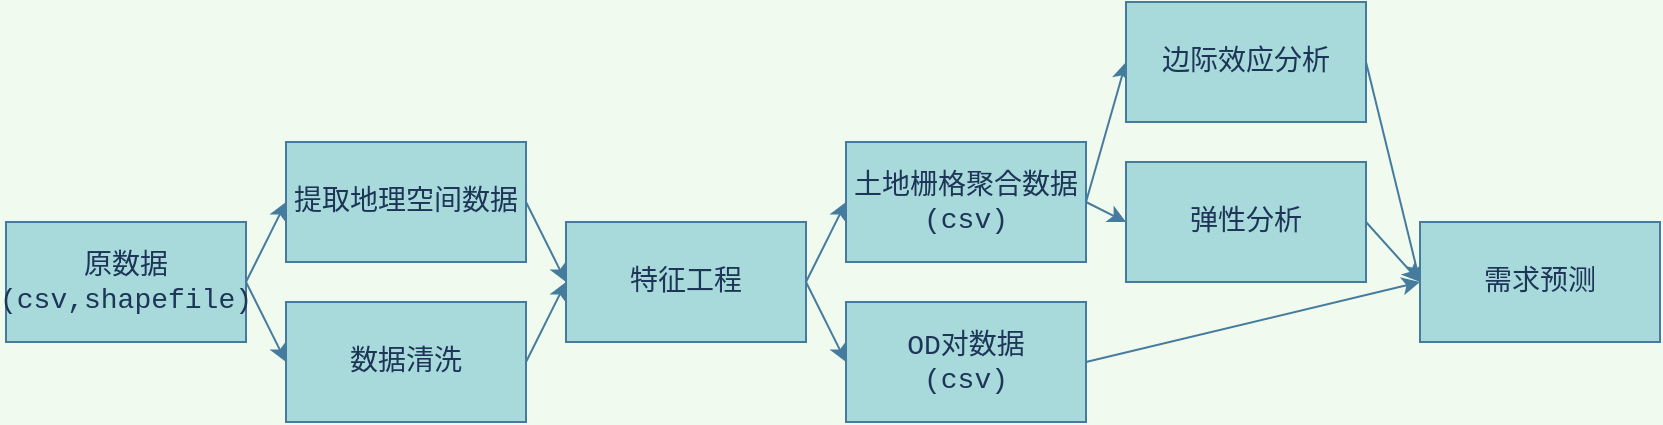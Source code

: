 <mxfile version="14.6.13" type="device"><diagram id="C5RBs43oDa-KdzZeNtuy" name="Page-1"><mxGraphModel dx="1731" dy="578" grid="1" gridSize="10" guides="1" tooltips="1" connect="1" arrows="1" fold="1" page="1" pageScale="1" pageWidth="827" pageHeight="1169" background="#F1FAEE" math="0" shadow="0"><root><mxCell id="WIyWlLk6GJQsqaUBKTNV-0"/><mxCell id="WIyWlLk6GJQsqaUBKTNV-1" parent="WIyWlLk6GJQsqaUBKTNV-0"/><mxCell id="nyndHo51z_mfTKXDDSXC-48" style="edgeStyle=none;orthogonalLoop=1;jettySize=auto;html=1;exitX=1;exitY=0.5;exitDx=0;exitDy=0;entryX=0;entryY=0.5;entryDx=0;entryDy=0;fontSize=14;fillColor=#A8DADC;strokeColor=#457B9D;strokeWidth=1;shadow=0;fontFamily=Courier New;metaEdit=0;backgroundOutline=0;fixDash=0;comic=0;fontColor=#1D3557;labelBackgroundColor=#F1FAEE;" edge="1" parent="WIyWlLk6GJQsqaUBKTNV-1" source="nyndHo51z_mfTKXDDSXC-0" target="nyndHo51z_mfTKXDDSXC-3"><mxGeometry relative="1" as="geometry"/></mxCell><mxCell id="nyndHo51z_mfTKXDDSXC-0" value="提取地理空间数据" style="whiteSpace=wrap;html=1;fontSize=14;fillColor=#A8DADC;strokeColor=#457B9D;strokeWidth=1;shadow=0;fontFamily=Courier New;metaEdit=0;backgroundOutline=0;fixDash=0;comic=0;fontColor=#1D3557;" vertex="1" parent="WIyWlLk6GJQsqaUBKTNV-1"><mxGeometry x="140" y="80" width="120" height="60" as="geometry"/></mxCell><mxCell id="nyndHo51z_mfTKXDDSXC-49" style="edgeStyle=none;orthogonalLoop=1;jettySize=auto;html=1;exitX=1;exitY=0.5;exitDx=0;exitDy=0;entryX=0;entryY=0.5;entryDx=0;entryDy=0;fontSize=14;fillColor=#A8DADC;strokeColor=#457B9D;strokeWidth=1;shadow=0;fontFamily=Courier New;metaEdit=0;backgroundOutline=0;fixDash=0;comic=0;fontColor=#1D3557;labelBackgroundColor=#F1FAEE;" edge="1" parent="WIyWlLk6GJQsqaUBKTNV-1" source="nyndHo51z_mfTKXDDSXC-1" target="nyndHo51z_mfTKXDDSXC-3"><mxGeometry relative="1" as="geometry"/></mxCell><mxCell id="nyndHo51z_mfTKXDDSXC-1" value="数据清洗" style="whiteSpace=wrap;html=1;fontSize=14;fillColor=#A8DADC;strokeColor=#457B9D;strokeWidth=1;shadow=0;fontFamily=Courier New;metaEdit=0;backgroundOutline=0;fixDash=0;comic=0;fontColor=#1D3557;" vertex="1" parent="WIyWlLk6GJQsqaUBKTNV-1"><mxGeometry x="140" y="160" width="120" height="60" as="geometry"/></mxCell><mxCell id="nyndHo51z_mfTKXDDSXC-46" style="edgeStyle=none;orthogonalLoop=1;jettySize=auto;html=1;exitX=1;exitY=0.5;exitDx=0;exitDy=0;entryX=0;entryY=0.5;entryDx=0;entryDy=0;fontSize=14;fillColor=#A8DADC;strokeColor=#457B9D;strokeWidth=1;shadow=0;fontFamily=Courier New;metaEdit=0;backgroundOutline=0;fixDash=0;comic=0;fontColor=#1D3557;labelBackgroundColor=#F1FAEE;" edge="1" parent="WIyWlLk6GJQsqaUBKTNV-1" source="nyndHo51z_mfTKXDDSXC-3" target="nyndHo51z_mfTKXDDSXC-12"><mxGeometry relative="1" as="geometry"/></mxCell><mxCell id="nyndHo51z_mfTKXDDSXC-47" style="edgeStyle=none;orthogonalLoop=1;jettySize=auto;html=1;exitX=1;exitY=0.5;exitDx=0;exitDy=0;entryX=0;entryY=0.5;entryDx=0;entryDy=0;fontSize=14;fillColor=#A8DADC;strokeColor=#457B9D;strokeWidth=1;shadow=0;fontFamily=Courier New;metaEdit=0;backgroundOutline=0;fixDash=0;comic=0;fontColor=#1D3557;labelBackgroundColor=#F1FAEE;" edge="1" parent="WIyWlLk6GJQsqaUBKTNV-1" source="nyndHo51z_mfTKXDDSXC-3" target="nyndHo51z_mfTKXDDSXC-13"><mxGeometry relative="1" as="geometry"/></mxCell><mxCell id="nyndHo51z_mfTKXDDSXC-3" value="特征工程" style="whiteSpace=wrap;html=1;fontSize=14;fillColor=#A8DADC;strokeColor=#457B9D;strokeWidth=1;shadow=0;fontFamily=Courier New;metaEdit=0;backgroundOutline=0;fixDash=0;comic=0;fontColor=#1D3557;" vertex="1" parent="WIyWlLk6GJQsqaUBKTNV-1"><mxGeometry x="280" y="120" width="120" height="60" as="geometry"/></mxCell><mxCell id="nyndHo51z_mfTKXDDSXC-50" style="edgeStyle=none;orthogonalLoop=1;jettySize=auto;html=1;exitX=1;exitY=0.5;exitDx=0;exitDy=0;entryX=0;entryY=0.5;entryDx=0;entryDy=0;fontSize=14;fillColor=#A8DADC;strokeColor=#457B9D;strokeWidth=1;shadow=0;fontFamily=Courier New;metaEdit=0;backgroundOutline=0;fixDash=0;comic=0;fontColor=#1D3557;labelBackgroundColor=#F1FAEE;" edge="1" parent="WIyWlLk6GJQsqaUBKTNV-1" source="nyndHo51z_mfTKXDDSXC-11" target="nyndHo51z_mfTKXDDSXC-0"><mxGeometry relative="1" as="geometry"/></mxCell><mxCell id="nyndHo51z_mfTKXDDSXC-51" style="edgeStyle=none;orthogonalLoop=1;jettySize=auto;html=1;exitX=1;exitY=0.5;exitDx=0;exitDy=0;entryX=0;entryY=0.5;entryDx=0;entryDy=0;fontSize=14;fillColor=#A8DADC;strokeColor=#457B9D;strokeWidth=1;shadow=0;fontFamily=Courier New;metaEdit=0;backgroundOutline=0;fixDash=0;comic=0;fontColor=#1D3557;labelBackgroundColor=#F1FAEE;" edge="1" parent="WIyWlLk6GJQsqaUBKTNV-1" source="nyndHo51z_mfTKXDDSXC-11" target="nyndHo51z_mfTKXDDSXC-1"><mxGeometry relative="1" as="geometry"/></mxCell><mxCell id="nyndHo51z_mfTKXDDSXC-11" value="原数据&lt;br style=&quot;font-size: 14px;&quot;&gt;(csv,shapefile)" style="whiteSpace=wrap;html=1;fontSize=14;fillColor=#A8DADC;strokeColor=#457B9D;strokeWidth=1;shadow=0;fontFamily=Courier New;metaEdit=0;backgroundOutline=0;fixDash=0;comic=0;fontColor=#1D3557;" vertex="1" parent="WIyWlLk6GJQsqaUBKTNV-1"><mxGeometry y="120" width="120" height="60" as="geometry"/></mxCell><mxCell id="nyndHo51z_mfTKXDDSXC-44" style="edgeStyle=none;orthogonalLoop=1;jettySize=auto;html=1;exitX=1;exitY=0.5;exitDx=0;exitDy=0;entryX=0;entryY=0.5;entryDx=0;entryDy=0;fontSize=14;fillColor=#A8DADC;strokeColor=#457B9D;strokeWidth=1;shadow=0;fontFamily=Courier New;metaEdit=0;backgroundOutline=0;fixDash=0;comic=0;fontColor=#1D3557;labelBackgroundColor=#F1FAEE;" edge="1" parent="WIyWlLk6GJQsqaUBKTNV-1" source="nyndHo51z_mfTKXDDSXC-12" target="nyndHo51z_mfTKXDDSXC-18"><mxGeometry relative="1" as="geometry"/></mxCell><mxCell id="nyndHo51z_mfTKXDDSXC-45" style="edgeStyle=none;orthogonalLoop=1;jettySize=auto;html=1;exitX=1;exitY=0.5;exitDx=0;exitDy=0;entryX=0;entryY=0.5;entryDx=0;entryDy=0;fontSize=14;fillColor=#A8DADC;strokeColor=#457B9D;strokeWidth=1;shadow=0;fontFamily=Courier New;metaEdit=0;backgroundOutline=0;fixDash=0;comic=0;fontColor=#1D3557;labelBackgroundColor=#F1FAEE;" edge="1" parent="WIyWlLk6GJQsqaUBKTNV-1" source="nyndHo51z_mfTKXDDSXC-12" target="nyndHo51z_mfTKXDDSXC-19"><mxGeometry relative="1" as="geometry"/></mxCell><mxCell id="nyndHo51z_mfTKXDDSXC-12" value="土地栅格聚合数据&lt;br style=&quot;font-size: 14px;&quot;&gt;(csv)" style="whiteSpace=wrap;html=1;fontSize=14;fillColor=#A8DADC;strokeColor=#457B9D;strokeWidth=1;shadow=0;fontFamily=Courier New;metaEdit=0;backgroundOutline=0;fixDash=0;comic=0;fontColor=#1D3557;" vertex="1" parent="WIyWlLk6GJQsqaUBKTNV-1"><mxGeometry x="420" y="80" width="120" height="60" as="geometry"/></mxCell><mxCell id="nyndHo51z_mfTKXDDSXC-57" style="orthogonalLoop=1;jettySize=auto;html=1;exitX=1;exitY=0.5;exitDx=0;exitDy=0;entryX=0;entryY=0.5;entryDx=0;entryDy=0;fontSize=14;fillColor=#A8DADC;strokeColor=#457B9D;strokeWidth=1;shadow=0;fontFamily=Courier New;metaEdit=0;backgroundOutline=0;fixDash=0;comic=0;fontColor=#1D3557;labelBackgroundColor=#F1FAEE;" edge="1" parent="WIyWlLk6GJQsqaUBKTNV-1" source="nyndHo51z_mfTKXDDSXC-13" target="nyndHo51z_mfTKXDDSXC-52"><mxGeometry relative="1" as="geometry"><mxPoint x="690" y="200" as="targetPoint"/></mxGeometry></mxCell><mxCell id="nyndHo51z_mfTKXDDSXC-13" value="OD对数据&lt;br style=&quot;font-size: 14px;&quot;&gt;(csv)" style="whiteSpace=wrap;html=1;fontSize=14;fillColor=#A8DADC;strokeColor=#457B9D;strokeWidth=1;shadow=0;fontFamily=Courier New;metaEdit=0;backgroundOutline=0;fixDash=0;comic=0;fontColor=#1D3557;" vertex="1" parent="WIyWlLk6GJQsqaUBKTNV-1"><mxGeometry x="420" y="160" width="120" height="60" as="geometry"/></mxCell><mxCell id="nyndHo51z_mfTKXDDSXC-53" style="edgeStyle=none;orthogonalLoop=1;jettySize=auto;html=1;exitX=1;exitY=0.5;exitDx=0;exitDy=0;entryX=0;entryY=0.5;entryDx=0;entryDy=0;fontSize=14;fillColor=#A8DADC;strokeColor=#457B9D;strokeWidth=1;shadow=0;fontFamily=Courier New;metaEdit=0;backgroundOutline=0;fixDash=0;comic=0;fontColor=#1D3557;labelBackgroundColor=#F1FAEE;" edge="1" parent="WIyWlLk6GJQsqaUBKTNV-1" source="nyndHo51z_mfTKXDDSXC-18" target="nyndHo51z_mfTKXDDSXC-52"><mxGeometry relative="1" as="geometry"/></mxCell><mxCell id="nyndHo51z_mfTKXDDSXC-18" value="边际效应分析" style="whiteSpace=wrap;html=1;fontSize=14;fillColor=#A8DADC;strokeColor=#457B9D;strokeWidth=1;shadow=0;fontFamily=Courier New;metaEdit=0;backgroundOutline=0;fixDash=0;comic=0;fontColor=#1D3557;" vertex="1" parent="WIyWlLk6GJQsqaUBKTNV-1"><mxGeometry x="560" y="10" width="120" height="60" as="geometry"/></mxCell><mxCell id="nyndHo51z_mfTKXDDSXC-54" style="edgeStyle=none;orthogonalLoop=1;jettySize=auto;html=1;exitX=1;exitY=0.5;exitDx=0;exitDy=0;entryX=0;entryY=0.5;entryDx=0;entryDy=0;fontSize=14;fillColor=#A8DADC;strokeColor=#457B9D;strokeWidth=1;shadow=0;fontFamily=Courier New;metaEdit=0;backgroundOutline=0;fixDash=0;comic=0;fontColor=#1D3557;labelBackgroundColor=#F1FAEE;" edge="1" parent="WIyWlLk6GJQsqaUBKTNV-1" source="nyndHo51z_mfTKXDDSXC-19" target="nyndHo51z_mfTKXDDSXC-52"><mxGeometry relative="1" as="geometry"/></mxCell><mxCell id="nyndHo51z_mfTKXDDSXC-19" value="弹性分析" style="whiteSpace=wrap;html=1;fontSize=14;fillColor=#A8DADC;strokeColor=#457B9D;strokeWidth=1;shadow=0;fontFamily=Courier New;metaEdit=0;backgroundOutline=0;fixDash=0;comic=0;fontColor=#1D3557;" vertex="1" parent="WIyWlLk6GJQsqaUBKTNV-1"><mxGeometry x="560" y="90" width="120" height="60" as="geometry"/></mxCell><mxCell id="nyndHo51z_mfTKXDDSXC-52" value="需求预测" style="whiteSpace=wrap;html=1;fontSize=14;fillColor=#A8DADC;strokeColor=#457B9D;strokeWidth=1;shadow=0;fontFamily=Courier New;metaEdit=0;backgroundOutline=0;fixDash=0;comic=0;fontColor=#1D3557;" vertex="1" parent="WIyWlLk6GJQsqaUBKTNV-1"><mxGeometry x="707" y="120" width="120" height="60" as="geometry"/></mxCell></root></mxGraphModel></diagram></mxfile>